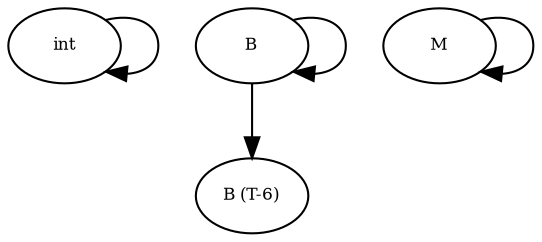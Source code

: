 digraph RGL__DirectedAdjacencyGraph {
    int [
        fontsize = 8,
        label = int
    ]

    B [
        fontsize = 8,
        label = B
    ]

    "B (T-6)" [
        fontsize = 8,
        label = "B (T-6)"
    ]

    M [
        fontsize = 8,
        label = M
    ]

    int -> int [
        fontsize = 8
    ]

    B -> B [
        fontsize = 8
    ]

    B -> "B (T-6)" [
        fontsize = 8
    ]

    M -> M [
        fontsize = 8
    ]
}
